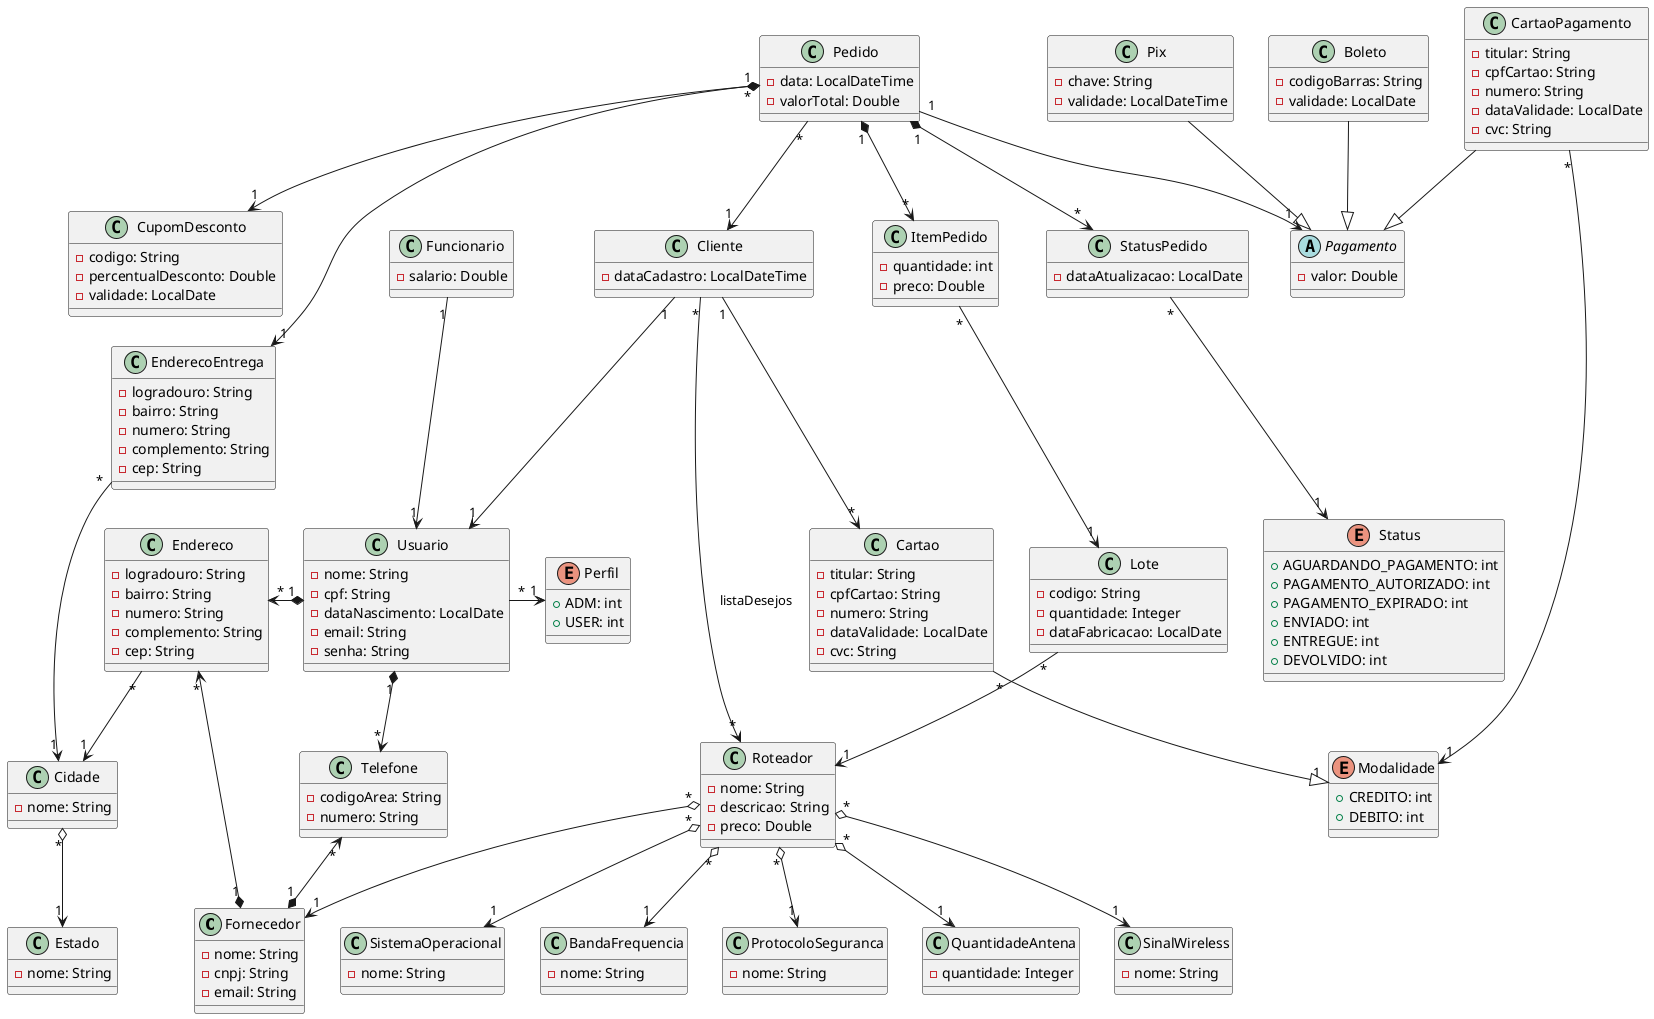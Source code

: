@startuml

class Fornecedor {
    - nome: String
    - cnpj: String
    - email: String
}

class Lote {
    - codigo: String
    - quantidade: Integer
    - dataFabricacao: LocalDate
}

class Roteador {
    - nome: String
    - descricao: String
    - preco: Double
}

class BandaFrequencia {
    - nome: String
}

class ProtocoloSeguranca {
    - nome: String
}

class QuantidadeAntena {
    - quantidade: Integer
}

class SinalWireless {
    - nome: String
}

class SistemaOperacional {
    - nome: String
}

class Cliente {
    - dataCadastro: LocalDateTime
}

class Funcionario {
    - salario: Double
}

class Usuario {
    - nome: String
    - cpf: String
    - dataNascimento: LocalDate
    - email: String
    - senha: String
}

enum Perfil {
    + ADM: int
    + USER: int
}

class Telefone {
    - codigoArea: String
    - numero: String
}

class Pedido {
    - data: LocalDateTime
    - valorTotal: Double   
}

class ItemPedido {
    - quantidade: int
    - preco: Double
}

class StatusPedido {
    - dataAtualizacao: LocalDate
}

enum Status {
    + AGUARDANDO_PAGAMENTO: int
    + PAGAMENTO_AUTORIZADO: int
    + PAGAMENTO_EXPIRADO: int
    + ENVIADO: int
    + ENTREGUE: int
    + DEVOLVIDO: int
}

class Endereco {
    - logradouro: String
    - bairro: String
    - numero: String
    - complemento: String
    - cep: String
}

class Cidade {
    - nome: String
}

class Estado {
    - nome: String
}

class EnderecoEntrega {
    - logradouro: String
    - bairro: String
    - numero: String
    - complemento: String
    - cep: String
}

abstract Pagamento {
    - valor: Double
}

class Pix {
    - chave: String
    - validade: LocalDateTime
}

class Boleto {
    - codigoBarras: String
    - validade: LocalDate
}

class CartaoPagamento {
    - titular: String
    - cpfCartao: String
    - numero: String
    - dataValidade: LocalDate
    - cvc: String
}

class Cartao {
    - titular: String
    - cpfCartao: String
    - numero: String
    - dataValidade: LocalDate
    - cvc: String
}

enum Modalidade {
    + CREDITO: int
    + DEBITO: int
}

class CupomDesconto {
    - codigo: String
    - percentualDesconto: Double
    - validade: LocalDate
}

' RELACIONAMENTO

Roteador "*" o--> "1" Fornecedor
Roteador "*" o--> "1" BandaFrequencia
Roteador "*" o--> "1" ProtocoloSeguranca
Roteador "*" o--> "1" QuantidadeAntena
Roteador "*" o--> "1" SinalWireless
Roteador "*" o--> "1" SistemaOperacional

Fornecedor "1" *-up-> "*" Endereco
Fornecedor "1" *-up-> "*" Telefone

Lote "*" --> "1" Roteador

Cliente "*" --> "*" Roteador: listaDesejos
Cliente "1" --> "1" Usuario
Cliente "1" --> "*" Cartao

Funcionario "1" --> "1" Usuario

Usuario "1" *-left-> "*" Endereco
Usuario "1" *--> "*" Telefone
Usuario "*" -right-> "1" Perfil

Endereco "*" --> "1" Cidade
EnderecoEntrega "*" --> "1" Cidade

Cidade "*" o--> "1" Estado

Pedido "*" --> "1" Cliente
Pedido "1" *--> "*" ItemPedido
Pedido "1" *--> "1" EnderecoEntrega
Pedido "1" --> "1" Pagamento
Pedido "1" *--> "*" StatusPedido
Pedido "*" o--> "1" CupomDesconto

StatusPedido "*" --> "1" Status

ItemPedido "*" --> "1" Lote

Pix --|> Pagamento
Boleto --|> Pagamento
CartaoPagamento --|> Pagamento
CartaoPagamento "*" --> "1" Modalidade

Cartao "*" -down-|> "1" Modalidade

@enduml